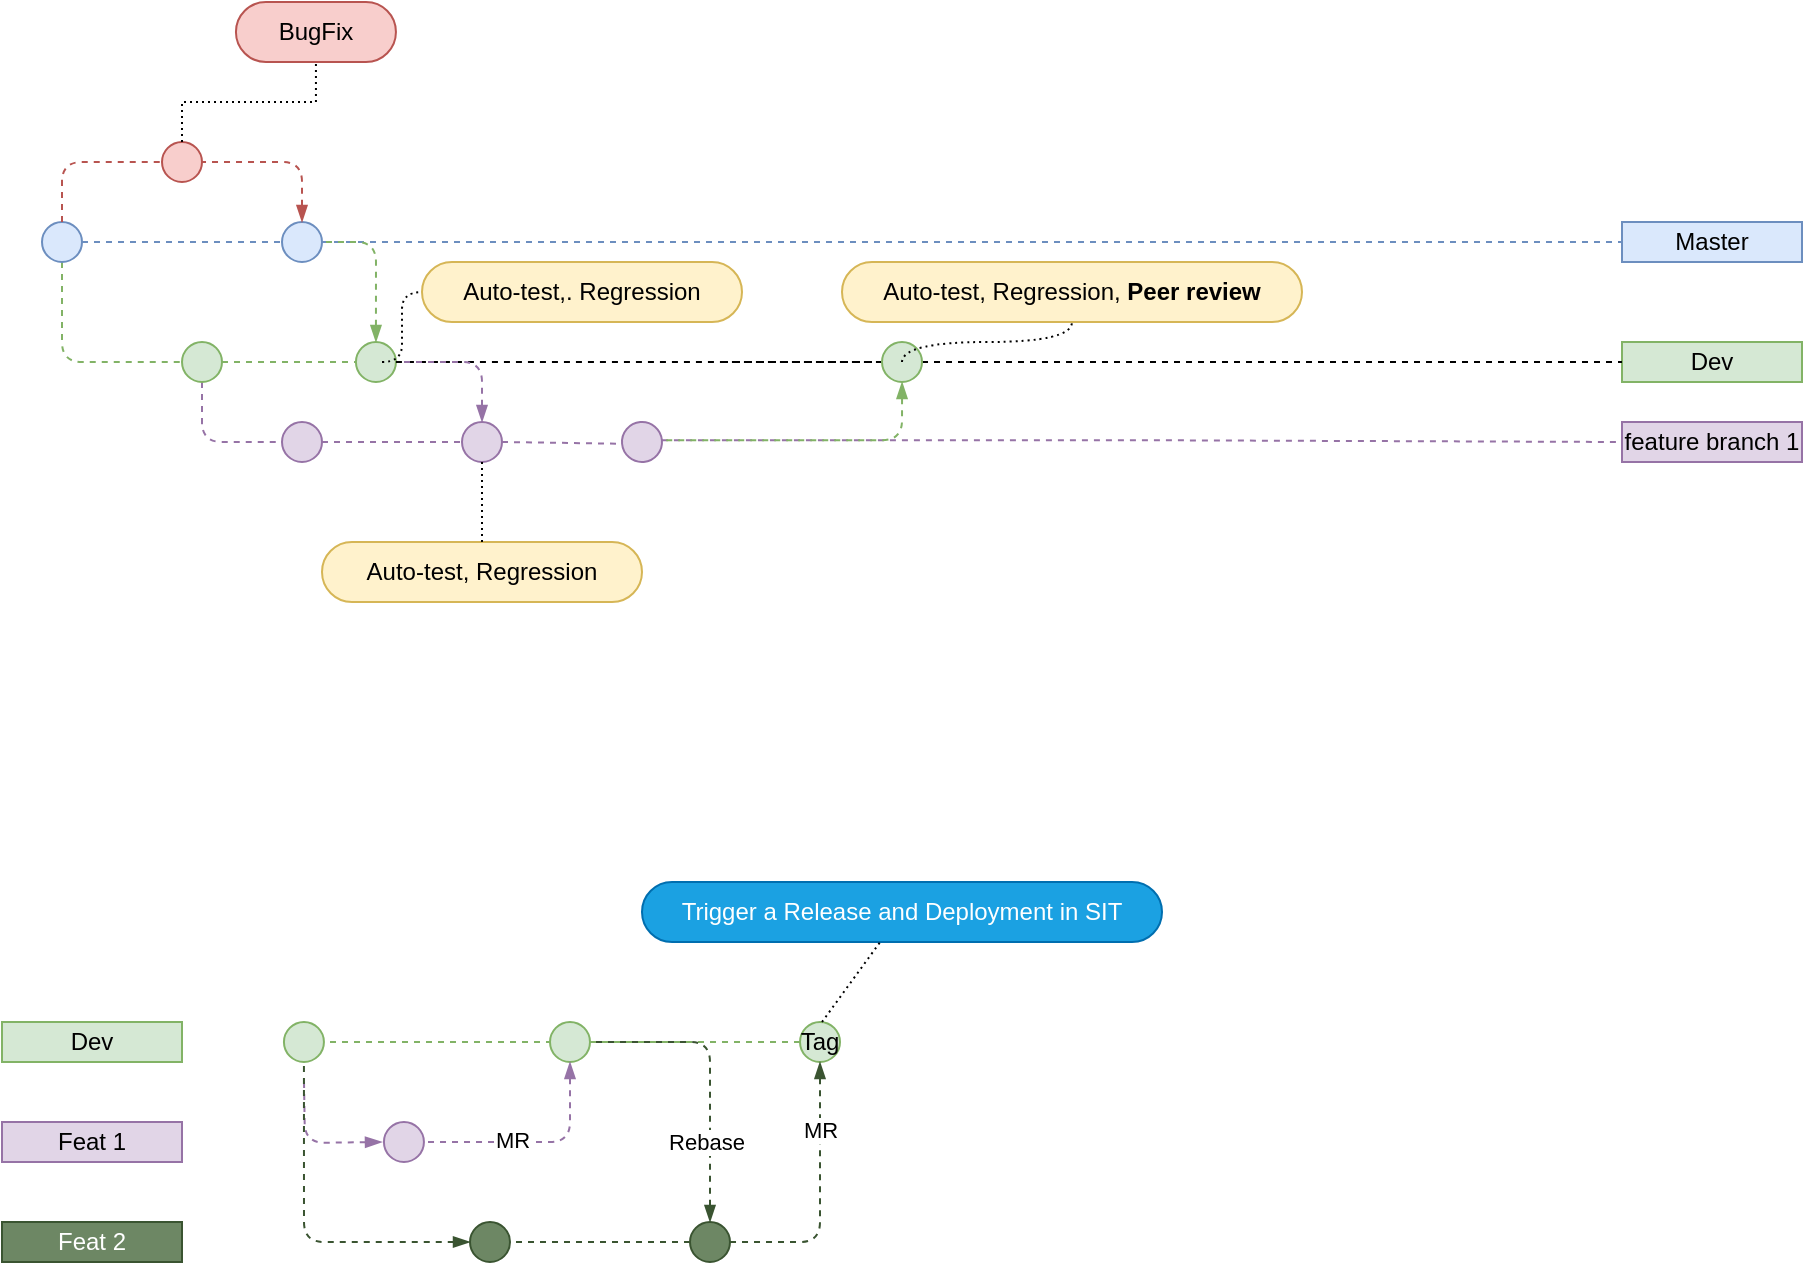 <mxfile version="23.1.2" type="github">
  <diagram id="yPxyJZ8AM_hMuL3Unpa9" name="gitflow">
    <mxGraphModel dx="1050" dy="653" grid="1" gridSize="10" guides="1" tooltips="1" connect="1" arrows="1" fold="1" page="1" pageScale="1" pageWidth="850" pageHeight="1100" math="0" shadow="0">
      <root>
        <mxCell id="0" />
        <mxCell id="1" parent="0" />
        <mxCell id="3" value="" style="endArrow=none;dashed=1;html=1;fillColor=#dae8fc;strokeColor=#6c8ebf;" parent="1" source="UCdTi1GnOte8o6L_Yfmx-185" target="7" edge="1">
          <mxGeometry width="50" height="50" relative="1" as="geometry">
            <mxPoint x="750" y="180" as="sourcePoint" />
            <mxPoint x="730" y="180" as="targetPoint" />
          </mxGeometry>
        </mxCell>
        <mxCell id="22" style="edgeStyle=orthogonalEdgeStyle;rounded=1;orthogonalLoop=1;jettySize=auto;html=1;dashed=1;endArrow=none;endFill=0;fillColor=#d5e8d4;strokeColor=#82b366;" parent="1" source="4" target="21" edge="1">
          <mxGeometry relative="1" as="geometry">
            <Array as="points">
              <mxPoint x="50" y="240" />
            </Array>
          </mxGeometry>
        </mxCell>
        <mxCell id="4" value="" style="ellipse;whiteSpace=wrap;html=1;aspect=fixed;fillColor=#dae8fc;strokeColor=#6c8ebf;fontStyle=1;labelPosition=center;verticalLabelPosition=top;align=center;verticalAlign=bottom;fontColor=#0066CC;" parent="1" vertex="1">
          <mxGeometry x="40" y="170" width="20" height="20" as="geometry" />
        </mxCell>
        <mxCell id="7" value="Master" style="text;html=1;strokeColor=#6c8ebf;fillColor=#dae8fc;align=center;verticalAlign=middle;whiteSpace=wrap;rounded=0;" parent="1" vertex="1">
          <mxGeometry x="830" y="170" width="90" height="20" as="geometry" />
        </mxCell>
        <mxCell id="73" style="edgeStyle=orthogonalEdgeStyle;rounded=1;orthogonalLoop=1;jettySize=auto;html=1;dashed=1;endArrow=none;endFill=0;fontSize=10;fontColor=#FFB570;fillColor=#e1d5e7;strokeColor=#9673a6;" parent="1" source="21" target="51" edge="1">
          <mxGeometry relative="1" as="geometry">
            <Array as="points">
              <mxPoint x="120" y="250" />
            </Array>
          </mxGeometry>
        </mxCell>
        <mxCell id="21" value="" style="ellipse;whiteSpace=wrap;html=1;aspect=fixed;fillColor=#d5e8d4;strokeColor=#82b366;" parent="1" vertex="1">
          <mxGeometry x="110" y="230" width="20" height="20" as="geometry" />
        </mxCell>
        <mxCell id="24" value="Dev" style="text;html=1;strokeColor=#82b366;fillColor=#d5e8d4;align=center;verticalAlign=middle;whiteSpace=wrap;rounded=0;" parent="1" vertex="1">
          <mxGeometry x="830" y="230" width="90" height="20" as="geometry" />
        </mxCell>
        <mxCell id="25" value="" style="ellipse;whiteSpace=wrap;html=1;aspect=fixed;fillColor=#d5e8d4;strokeColor=#82b366;" parent="1" vertex="1">
          <mxGeometry x="196.97" y="230" width="20" height="20" as="geometry" />
        </mxCell>
        <mxCell id="26" style="edgeStyle=orthogonalEdgeStyle;rounded=1;orthogonalLoop=1;jettySize=auto;html=1;dashed=1;endArrow=none;endFill=0;fillColor=#d5e8d4;strokeColor=#82b366;" parent="1" source="21" target="25" edge="1">
          <mxGeometry relative="1" as="geometry">
            <mxPoint x="710" y="240" as="targetPoint" />
            <mxPoint x="140" y="240" as="sourcePoint" />
          </mxGeometry>
        </mxCell>
        <mxCell id="35" value="" style="endArrow=none;dashed=1;html=1;fillColor=#dae8fc;strokeColor=#6c8ebf;entryX=0;entryY=0.5;entryDx=0;entryDy=0;" parent="1" source="4" target="UCdTi1GnOte8o6L_Yfmx-185" edge="1">
          <mxGeometry width="50" height="50" relative="1" as="geometry">
            <mxPoint x="60.0" y="180" as="sourcePoint" />
            <mxPoint x="700" y="180" as="targetPoint" />
            <Array as="points" />
          </mxGeometry>
        </mxCell>
        <mxCell id="74" style="edgeStyle=orthogonalEdgeStyle;rounded=1;orthogonalLoop=1;jettySize=auto;html=1;dashed=1;endArrow=none;endFill=0;fontSize=10;fontColor=#FFB570;fillColor=#e1d5e7;strokeColor=#9673a6;" parent="1" source="51" target="52" edge="1">
          <mxGeometry relative="1" as="geometry" />
        </mxCell>
        <mxCell id="52" value="" style="ellipse;whiteSpace=wrap;html=1;aspect=fixed;fontSize=10;fillColor=#e1d5e7;strokeColor=#9673a6;" parent="1" vertex="1">
          <mxGeometry x="250.0" y="270" width="20" height="20" as="geometry" />
        </mxCell>
        <mxCell id="85" value="feature branch 1" style="text;html=1;strokeColor=#9673a6;fillColor=#e1d5e7;align=center;verticalAlign=middle;whiteSpace=wrap;rounded=0;" parent="1" vertex="1">
          <mxGeometry x="830" y="270" width="90" height="20" as="geometry" />
        </mxCell>
        <mxCell id="167" style="edgeStyle=orthogonalEdgeStyle;rounded=1;orthogonalLoop=1;jettySize=auto;html=1;dashed=1;endArrow=none;endFill=0;fontSize=12;fontColor=#FFB570;fillColor=#e1d5e7;strokeColor=#9673a6;exitX=1;exitY=0.5;exitDx=0;exitDy=0;" parent="1" source="UCdTi1GnOte8o6L_Yfmx-217" target="85" edge="1">
          <mxGeometry relative="1" as="geometry">
            <mxPoint x="725" y="320" as="sourcePoint" />
          </mxGeometry>
        </mxCell>
        <mxCell id="51" value="" style="ellipse;whiteSpace=wrap;html=1;aspect=fixed;fontSize=10;fillColor=#e1d5e7;strokeColor=#9673a6;" parent="1" vertex="1">
          <mxGeometry x="160" y="270" width="20" height="20" as="geometry" />
        </mxCell>
        <mxCell id="UCdTi1GnOte8o6L_Yfmx-180" value="" style="ellipse;whiteSpace=wrap;html=1;aspect=fixed;fillColor=#f8cecc;strokeColor=#b85450;" vertex="1" parent="1">
          <mxGeometry x="100" y="130" width="20" height="20" as="geometry" />
        </mxCell>
        <mxCell id="UCdTi1GnOte8o6L_Yfmx-185" value="" style="ellipse;whiteSpace=wrap;html=1;aspect=fixed;fillColor=#dae8fc;strokeColor=#6c8ebf;fontStyle=1;labelPosition=center;verticalLabelPosition=top;align=center;verticalAlign=bottom;fontColor=#0066CC;" vertex="1" parent="1">
          <mxGeometry x="160" y="170" width="20" height="20" as="geometry" />
        </mxCell>
        <mxCell id="UCdTi1GnOte8o6L_Yfmx-197" value="" style="endArrow=none;dashed=1;html=1;rounded=0;entryX=0;entryY=0.5;entryDx=0;entryDy=0;exitX=1;exitY=0.5;exitDx=0;exitDy=0;" edge="1" parent="1" source="25" target="UCdTi1GnOte8o6L_Yfmx-196">
          <mxGeometry width="50" height="50" relative="1" as="geometry">
            <mxPoint x="230" y="240" as="sourcePoint" />
            <mxPoint x="330" y="240" as="targetPoint" />
          </mxGeometry>
        </mxCell>
        <mxCell id="UCdTi1GnOte8o6L_Yfmx-198" value="" style="endArrow=none;dashed=1;html=1;rounded=1;exitX=0.5;exitY=1;exitDx=0;exitDy=0;edgeStyle=orthogonalEdgeStyle;elbow=vertical;curved=0;fillColor=#d5e8d4;strokeColor=#82b366;startArrow=blockThin;startFill=1;entryX=1;entryY=0.5;entryDx=0;entryDy=0;" edge="1" parent="1">
          <mxGeometry width="50" height="50" relative="1" as="geometry">
            <mxPoint x="470.04" y="250" as="sourcePoint" />
            <mxPoint x="350.002" y="279.128" as="targetPoint" />
            <Array as="points">
              <mxPoint x="470" y="279" />
            </Array>
          </mxGeometry>
        </mxCell>
        <mxCell id="UCdTi1GnOte8o6L_Yfmx-203" value="" style="endArrow=none;dashed=1;html=1;rounded=0;elbow=vertical;" edge="1" parent="1" source="UCdTi1GnOte8o6L_Yfmx-196" target="24">
          <mxGeometry width="50" height="50" relative="1" as="geometry">
            <mxPoint x="380" y="240" as="sourcePoint" />
            <mxPoint x="430" y="190" as="targetPoint" />
          </mxGeometry>
        </mxCell>
        <mxCell id="UCdTi1GnOte8o6L_Yfmx-204" value="BugFix" style="whiteSpace=wrap;html=1;rounded=1;arcSize=50;align=center;verticalAlign=middle;strokeWidth=1;autosize=1;spacing=4;treeFolding=1;treeMoving=1;newEdgeStyle={&quot;edgeStyle&quot;:&quot;entityRelationEdgeStyle&quot;,&quot;startArrow&quot;:&quot;none&quot;,&quot;endArrow&quot;:&quot;none&quot;,&quot;segment&quot;:10,&quot;curved&quot;:1,&quot;sourcePerimeterSpacing&quot;:0,&quot;targetPerimeterSpacing&quot;:0};fillColor=#f8cecc;strokeColor=#b85450;" vertex="1" parent="1">
          <mxGeometry x="136.97" y="60" width="80" height="30" as="geometry" />
        </mxCell>
        <mxCell id="UCdTi1GnOte8o6L_Yfmx-205" value="" style="edgeStyle=elbowEdgeStyle;startArrow=none;endArrow=none;segment=10;sourcePerimeterSpacing=0;targetPerimeterSpacing=0;rounded=0;dashed=1;dashPattern=1 2;elbow=vertical;" edge="1" target="UCdTi1GnOte8o6L_Yfmx-204" parent="1">
          <mxGeometry relative="1" as="geometry">
            <mxPoint x="110" y="130" as="sourcePoint" />
          </mxGeometry>
        </mxCell>
        <mxCell id="UCdTi1GnOte8o6L_Yfmx-207" value="Auto-test,. Regression" style="whiteSpace=wrap;html=1;rounded=1;arcSize=50;align=center;verticalAlign=middle;strokeWidth=1;autosize=1;spacing=4;treeFolding=1;treeMoving=1;newEdgeStyle={&quot;edgeStyle&quot;:&quot;entityRelationEdgeStyle&quot;,&quot;startArrow&quot;:&quot;none&quot;,&quot;endArrow&quot;:&quot;none&quot;,&quot;segment&quot;:10,&quot;curved&quot;:1,&quot;sourcePerimeterSpacing&quot;:0,&quot;targetPerimeterSpacing&quot;:0};fillColor=#fff2cc;strokeColor=#d6b656;" vertex="1" parent="1">
          <mxGeometry x="230" y="190" width="160" height="30" as="geometry" />
        </mxCell>
        <mxCell id="UCdTi1GnOte8o6L_Yfmx-208" value="" style="edgeStyle=entityRelationEdgeStyle;startArrow=none;endArrow=none;segment=10;curved=1;sourcePerimeterSpacing=0;targetPerimeterSpacing=0;rounded=0;elbow=vertical;dashed=1;dashPattern=1 2;" edge="1" target="UCdTi1GnOte8o6L_Yfmx-207" parent="1">
          <mxGeometry relative="1" as="geometry">
            <mxPoint x="210" y="240" as="sourcePoint" />
          </mxGeometry>
        </mxCell>
        <mxCell id="UCdTi1GnOte8o6L_Yfmx-209" value="Auto-test, Regression" style="whiteSpace=wrap;html=1;rounded=1;arcSize=50;align=center;verticalAlign=middle;strokeWidth=1;autosize=1;spacing=4;treeFolding=1;treeMoving=1;newEdgeStyle={&quot;edgeStyle&quot;:&quot;entityRelationEdgeStyle&quot;,&quot;startArrow&quot;:&quot;none&quot;,&quot;endArrow&quot;:&quot;none&quot;,&quot;segment&quot;:10,&quot;curved&quot;:1,&quot;sourcePerimeterSpacing&quot;:0,&quot;targetPerimeterSpacing&quot;:0};fillColor=#fff2cc;strokeColor=#d6b656;" vertex="1" parent="1">
          <mxGeometry x="180" y="330" width="160" height="30" as="geometry" />
        </mxCell>
        <mxCell id="UCdTi1GnOte8o6L_Yfmx-210" value="" style="startArrow=none;endArrow=none;segment=10;sourcePerimeterSpacing=0;targetPerimeterSpacing=0;rounded=1;elbow=vertical;dashed=1;dashPattern=1 2;" edge="1" target="UCdTi1GnOte8o6L_Yfmx-209" parent="1">
          <mxGeometry relative="1" as="geometry">
            <mxPoint x="260" y="290" as="sourcePoint" />
          </mxGeometry>
        </mxCell>
        <mxCell id="UCdTi1GnOte8o6L_Yfmx-213" value="" style="endArrow=none;dashed=1;html=1;rounded=1;elbow=vertical;entryX=0;entryY=0.5;entryDx=0;entryDy=0;edgeStyle=orthogonalEdgeStyle;curved=0;fillColor=#f8cecc;strokeColor=#b85450;" edge="1" parent="1" target="UCdTi1GnOte8o6L_Yfmx-180">
          <mxGeometry width="50" height="50" relative="1" as="geometry">
            <mxPoint x="50" y="170" as="sourcePoint" />
            <mxPoint x="100" y="120" as="targetPoint" />
            <Array as="points">
              <mxPoint x="50" y="140" />
            </Array>
          </mxGeometry>
        </mxCell>
        <mxCell id="UCdTi1GnOte8o6L_Yfmx-214" value="" style="endArrow=none;dashed=1;html=1;rounded=1;elbow=vertical;entryX=1;entryY=0.5;entryDx=0;entryDy=0;exitX=0.5;exitY=0;exitDx=0;exitDy=0;edgeStyle=orthogonalEdgeStyle;curved=0;fillColor=#f8cecc;strokeColor=#b85450;startArrow=blockThin;startFill=1;" edge="1" parent="1" source="UCdTi1GnOte8o6L_Yfmx-185" target="UCdTi1GnOte8o6L_Yfmx-180">
          <mxGeometry width="50" height="50" relative="1" as="geometry">
            <mxPoint x="190" y="140" as="sourcePoint" />
            <mxPoint x="240" y="170" as="targetPoint" />
          </mxGeometry>
        </mxCell>
        <mxCell id="UCdTi1GnOte8o6L_Yfmx-215" value="" style="endArrow=none;dashed=1;html=1;rounded=1;elbow=vertical;startArrow=blockThin;startFill=1;exitX=0.5;exitY=0;exitDx=0;exitDy=0;entryX=1;entryY=0.5;entryDx=0;entryDy=0;edgeStyle=orthogonalEdgeStyle;curved=0;fillColor=#d5e8d4;strokeColor=#82b366;" edge="1" parent="1" source="25" target="UCdTi1GnOte8o6L_Yfmx-185">
          <mxGeometry width="50" height="50" relative="1" as="geometry">
            <mxPoint x="170" y="240" as="sourcePoint" />
            <mxPoint x="180" y="190" as="targetPoint" />
          </mxGeometry>
        </mxCell>
        <mxCell id="UCdTi1GnOte8o6L_Yfmx-216" value="" style="endArrow=none;dashed=1;html=1;rounded=1;elbow=vertical;edgeStyle=orthogonalEdgeStyle;curved=0;startArrow=blockThin;startFill=1;fillColor=#e1d5e7;strokeColor=#9673a6;" edge="1" parent="1">
          <mxGeometry width="50" height="50" relative="1" as="geometry">
            <mxPoint x="260" y="270" as="sourcePoint" />
            <mxPoint x="220" y="240" as="targetPoint" />
            <Array as="points">
              <mxPoint x="260" y="240" />
            </Array>
          </mxGeometry>
        </mxCell>
        <mxCell id="UCdTi1GnOte8o6L_Yfmx-217" value="" style="ellipse;whiteSpace=wrap;html=1;aspect=fixed;fontSize=10;fillColor=#e1d5e7;strokeColor=#9673a6;rotation=-5;" vertex="1" parent="1">
          <mxGeometry x="330" y="270" width="20" height="20" as="geometry" />
        </mxCell>
        <mxCell id="UCdTi1GnOte8o6L_Yfmx-218" value="" style="endArrow=none;dashed=1;html=1;rounded=0;elbow=vertical;" edge="1" parent="1" target="UCdTi1GnOte8o6L_Yfmx-196">
          <mxGeometry width="50" height="50" relative="1" as="geometry">
            <mxPoint x="380" y="240" as="sourcePoint" />
            <mxPoint x="830" y="240" as="targetPoint" />
          </mxGeometry>
        </mxCell>
        <mxCell id="UCdTi1GnOte8o6L_Yfmx-196" value="" style="ellipse;whiteSpace=wrap;html=1;aspect=fixed;fillColor=#d5e8d4;strokeColor=#82b366;" vertex="1" parent="1">
          <mxGeometry x="460" y="230" width="20" height="20" as="geometry" />
        </mxCell>
        <mxCell id="UCdTi1GnOte8o6L_Yfmx-221" value="" style="endArrow=none;dashed=1;html=1;rounded=0;elbow=vertical;entryX=0;entryY=0.5;entryDx=0;entryDy=0;fillColor=#e1d5e7;strokeColor=#9673a6;" edge="1" parent="1" target="UCdTi1GnOte8o6L_Yfmx-217">
          <mxGeometry width="50" height="50" relative="1" as="geometry">
            <mxPoint x="270" y="280" as="sourcePoint" />
            <mxPoint x="320" y="230" as="targetPoint" />
          </mxGeometry>
        </mxCell>
        <mxCell id="UCdTi1GnOte8o6L_Yfmx-223" value="Auto-test, Regression, &lt;b&gt;Peer review&lt;/b&gt;" style="whiteSpace=wrap;html=1;rounded=1;arcSize=50;align=center;verticalAlign=middle;strokeWidth=1;autosize=1;spacing=4;treeFolding=1;treeMoving=1;newEdgeStyle={&quot;edgeStyle&quot;:&quot;entityRelationEdgeStyle&quot;,&quot;startArrow&quot;:&quot;none&quot;,&quot;endArrow&quot;:&quot;none&quot;,&quot;segment&quot;:10,&quot;curved&quot;:1,&quot;sourcePerimeterSpacing&quot;:0,&quot;targetPerimeterSpacing&quot;:0};fillColor=#fff2cc;strokeColor=#d6b656;" vertex="1" parent="1">
          <mxGeometry x="440" y="190" width="230" height="30" as="geometry" />
        </mxCell>
        <mxCell id="UCdTi1GnOte8o6L_Yfmx-224" value="" style="edgeStyle=orthogonalEdgeStyle;startArrow=none;endArrow=none;segment=10;curved=1;sourcePerimeterSpacing=0;targetPerimeterSpacing=0;rounded=0;elbow=vertical;dashed=1;dashPattern=1 2;entryX=0.5;entryY=1;entryDx=0;entryDy=0;" edge="1" target="UCdTi1GnOte8o6L_Yfmx-223" parent="1">
          <mxGeometry relative="1" as="geometry">
            <mxPoint x="470" y="240" as="sourcePoint" />
          </mxGeometry>
        </mxCell>
        <mxCell id="UCdTi1GnOte8o6L_Yfmx-227" value="" style="ellipse;whiteSpace=wrap;html=1;aspect=fixed;fillColor=#d5e8d4;strokeColor=#82b366;" vertex="1" parent="1">
          <mxGeometry x="160.97" y="570" width="20" height="20" as="geometry" />
        </mxCell>
        <mxCell id="UCdTi1GnOte8o6L_Yfmx-231" value="" style="ellipse;whiteSpace=wrap;html=1;aspect=fixed;fontSize=10;fillColor=#e1d5e7;strokeColor=#9673a6;" vertex="1" parent="1">
          <mxGeometry x="210.97" y="620" width="20" height="20" as="geometry" />
        </mxCell>
        <mxCell id="UCdTi1GnOte8o6L_Yfmx-233" style="rounded=1;orthogonalLoop=1;jettySize=auto;html=1;dashed=1;endArrow=none;endFill=0;fontSize=10;fontColor=#FFB570;fillColor=#e1d5e7;strokeColor=#9673a6;edgeStyle=orthogonalEdgeStyle;startArrow=blockThin;startFill=1;" edge="1" parent="1">
          <mxGeometry relative="1" as="geometry">
            <mxPoint x="210" y="630" as="sourcePoint" />
            <mxPoint x="171" y="600" as="targetPoint" />
          </mxGeometry>
        </mxCell>
        <mxCell id="UCdTi1GnOte8o6L_Yfmx-236" value="" style="ellipse;whiteSpace=wrap;html=1;aspect=fixed;fillColor=#d5e8d4;strokeColor=#82b366;" vertex="1" parent="1">
          <mxGeometry x="294" y="570" width="20" height="20" as="geometry" />
        </mxCell>
        <mxCell id="UCdTi1GnOte8o6L_Yfmx-237" value="Tag" style="ellipse;whiteSpace=wrap;html=1;aspect=fixed;fillColor=#d5e8d4;strokeColor=#82b366;verticalAlign=middle;horizontal=1;" vertex="1" parent="1">
          <mxGeometry x="419" y="570" width="20" height="20" as="geometry" />
        </mxCell>
        <mxCell id="UCdTi1GnOte8o6L_Yfmx-238" value="" style="endArrow=none;dashed=1;html=1;rounded=0;elbow=vertical;entryX=0;entryY=0.5;entryDx=0;entryDy=0;fillColor=#d5e8d4;strokeColor=#82b366;" edge="1" parent="1" target="UCdTi1GnOte8o6L_Yfmx-236">
          <mxGeometry width="50" height="50" relative="1" as="geometry">
            <mxPoint x="184" y="580" as="sourcePoint" />
            <mxPoint x="234" y="530" as="targetPoint" />
          </mxGeometry>
        </mxCell>
        <mxCell id="UCdTi1GnOte8o6L_Yfmx-239" value="" style="endArrow=none;dashed=1;html=1;rounded=0;elbow=vertical;entryX=0;entryY=0.5;entryDx=0;entryDy=0;fillColor=#d5e8d4;strokeColor=#82b366;" edge="1" parent="1" target="UCdTi1GnOte8o6L_Yfmx-237">
          <mxGeometry width="50" height="50" relative="1" as="geometry">
            <mxPoint x="314" y="580" as="sourcePoint" />
            <mxPoint x="364" y="530" as="targetPoint" />
          </mxGeometry>
        </mxCell>
        <mxCell id="UCdTi1GnOte8o6L_Yfmx-241" value="" style="endArrow=none;dashed=1;html=1;rounded=1;elbow=vertical;entryX=1;entryY=0.5;entryDx=0;entryDy=0;exitX=0.5;exitY=1;exitDx=0;exitDy=0;startArrow=blockThin;startFill=1;edgeStyle=orthogonalEdgeStyle;curved=0;fillColor=#e1d5e7;strokeColor=#9673a6;" edge="1" parent="1" source="UCdTi1GnOte8o6L_Yfmx-236" target="UCdTi1GnOte8o6L_Yfmx-231">
          <mxGeometry width="50" height="50" relative="1" as="geometry">
            <mxPoint x="304" y="650" as="sourcePoint" />
            <mxPoint x="354" y="600" as="targetPoint" />
          </mxGeometry>
        </mxCell>
        <mxCell id="UCdTi1GnOte8o6L_Yfmx-252" value="MR" style="edgeLabel;html=1;align=center;verticalAlign=middle;resizable=0;points=[];" vertex="1" connectable="0" parent="UCdTi1GnOte8o6L_Yfmx-241">
          <mxGeometry x="0.232" y="-1" relative="1" as="geometry">
            <mxPoint as="offset" />
          </mxGeometry>
        </mxCell>
        <mxCell id="UCdTi1GnOte8o6L_Yfmx-242" value="" style="ellipse;whiteSpace=wrap;html=1;aspect=fixed;fontSize=10;fillColor=#6d8764;strokeColor=#3A5431;fontColor=#ffffff;" vertex="1" parent="1">
          <mxGeometry x="254" y="670" width="20" height="20" as="geometry" />
        </mxCell>
        <mxCell id="UCdTi1GnOte8o6L_Yfmx-243" value="" style="endArrow=none;dashed=1;html=1;rounded=1;elbow=vertical;exitX=0;exitY=0.5;exitDx=0;exitDy=0;entryX=0.5;entryY=1;entryDx=0;entryDy=0;edgeStyle=orthogonalEdgeStyle;curved=0;startArrow=blockThin;startFill=1;fillColor=#6d8764;strokeColor=#3A5431;" edge="1" parent="1" source="UCdTi1GnOte8o6L_Yfmx-242" target="UCdTi1GnOte8o6L_Yfmx-227">
          <mxGeometry width="50" height="50" relative="1" as="geometry">
            <mxPoint x="464" y="740" as="sourcePoint" />
            <mxPoint x="514" y="690" as="targetPoint" />
          </mxGeometry>
        </mxCell>
        <mxCell id="UCdTi1GnOte8o6L_Yfmx-244" value="" style="ellipse;whiteSpace=wrap;html=1;aspect=fixed;fontSize=10;fillColor=#6d8764;strokeColor=#3A5431;fontColor=#ffffff;" vertex="1" parent="1">
          <mxGeometry x="364" y="670" width="20" height="20" as="geometry" />
        </mxCell>
        <mxCell id="UCdTi1GnOte8o6L_Yfmx-245" value="" style="endArrow=none;dashed=1;html=1;rounded=1;elbow=vertical;startArrow=blockThin;startFill=1;exitX=0.5;exitY=0;exitDx=0;exitDy=0;edgeStyle=orthogonalEdgeStyle;entryX=1;entryY=0.5;entryDx=0;entryDy=0;fillColor=#6d8764;strokeColor=#3A5431;" edge="1" parent="1" source="UCdTi1GnOte8o6L_Yfmx-244" target="UCdTi1GnOte8o6L_Yfmx-236">
          <mxGeometry width="50" height="50" relative="1" as="geometry">
            <mxPoint x="383.991" y="669.999" as="sourcePoint" />
            <mxPoint x="344" y="590" as="targetPoint" />
          </mxGeometry>
        </mxCell>
        <mxCell id="UCdTi1GnOte8o6L_Yfmx-253" value="Rebase" style="edgeLabel;html=1;align=center;verticalAlign=middle;resizable=0;points=[];" vertex="1" connectable="0" parent="UCdTi1GnOte8o6L_Yfmx-245">
          <mxGeometry x="-0.467" y="2" relative="1" as="geometry">
            <mxPoint as="offset" />
          </mxGeometry>
        </mxCell>
        <mxCell id="UCdTi1GnOte8o6L_Yfmx-246" value="" style="endArrow=none;dashed=1;html=1;rounded=0;elbow=vertical;entryX=1;entryY=0.5;entryDx=0;entryDy=0;exitX=0;exitY=0.5;exitDx=0;exitDy=0;fillColor=#6d8764;strokeColor=#3A5431;" edge="1" parent="1" source="UCdTi1GnOte8o6L_Yfmx-244" target="UCdTi1GnOte8o6L_Yfmx-242">
          <mxGeometry width="50" height="50" relative="1" as="geometry">
            <mxPoint x="304" y="750" as="sourcePoint" />
            <mxPoint x="354" y="700" as="targetPoint" />
          </mxGeometry>
        </mxCell>
        <mxCell id="UCdTi1GnOte8o6L_Yfmx-247" value="" style="endArrow=none;dashed=1;html=1;rounded=1;elbow=vertical;exitX=0.5;exitY=1;exitDx=0;exitDy=0;entryX=1;entryY=0.5;entryDx=0;entryDy=0;edgeStyle=orthogonalEdgeStyle;curved=0;startArrow=blockThin;startFill=1;fillColor=#6d8764;strokeColor=#3A5431;" edge="1" parent="1" source="UCdTi1GnOte8o6L_Yfmx-237" target="UCdTi1GnOte8o6L_Yfmx-244">
          <mxGeometry width="50" height="50" relative="1" as="geometry">
            <mxPoint x="464" y="740" as="sourcePoint" />
            <mxPoint x="514" y="690" as="targetPoint" />
          </mxGeometry>
        </mxCell>
        <mxCell id="UCdTi1GnOte8o6L_Yfmx-254" value="MR" style="edgeLabel;html=1;align=center;verticalAlign=middle;resizable=0;points=[];" vertex="1" connectable="0" parent="UCdTi1GnOte8o6L_Yfmx-247">
          <mxGeometry x="-0.496" relative="1" as="geometry">
            <mxPoint as="offset" />
          </mxGeometry>
        </mxCell>
        <mxCell id="UCdTi1GnOte8o6L_Yfmx-250" value="Dev" style="text;html=1;strokeColor=#82b366;fillColor=#d5e8d4;align=center;verticalAlign=middle;whiteSpace=wrap;rounded=0;" vertex="1" parent="1">
          <mxGeometry x="20" y="570" width="90" height="20" as="geometry" />
        </mxCell>
        <mxCell id="UCdTi1GnOte8o6L_Yfmx-255" value="Feat 1" style="text;html=1;strokeColor=#9673a6;fillColor=#e1d5e7;align=center;verticalAlign=middle;whiteSpace=wrap;rounded=0;" vertex="1" parent="1">
          <mxGeometry x="20" y="620" width="90" height="20" as="geometry" />
        </mxCell>
        <mxCell id="UCdTi1GnOte8o6L_Yfmx-256" value="Feat 2" style="text;html=1;strokeColor=#3A5431;fillColor=#6d8764;align=center;verticalAlign=middle;whiteSpace=wrap;rounded=0;fontColor=#ffffff;" vertex="1" parent="1">
          <mxGeometry x="20" y="670" width="90" height="20" as="geometry" />
        </mxCell>
        <mxCell id="UCdTi1GnOte8o6L_Yfmx-261" value="Trigger a Release and Deployment in SIT" style="whiteSpace=wrap;html=1;rounded=1;arcSize=50;align=center;verticalAlign=middle;strokeWidth=1;autosize=1;spacing=4;treeFolding=1;treeMoving=1;newEdgeStyle={&quot;edgeStyle&quot;:&quot;entityRelationEdgeStyle&quot;,&quot;startArrow&quot;:&quot;none&quot;,&quot;endArrow&quot;:&quot;none&quot;,&quot;segment&quot;:10,&quot;curved&quot;:1,&quot;sourcePerimeterSpacing&quot;:0,&quot;targetPerimeterSpacing&quot;:0};fillColor=#1ba1e2;fontColor=#ffffff;strokeColor=#006EAF;" vertex="1" parent="1">
          <mxGeometry x="340" y="500" width="260" height="30" as="geometry" />
        </mxCell>
        <mxCell id="UCdTi1GnOte8o6L_Yfmx-262" value="" style="startArrow=none;endArrow=none;segment=10;sourcePerimeterSpacing=0;targetPerimeterSpacing=0;rounded=0;elbow=vertical;dashed=1;dashPattern=1 2;" edge="1" target="UCdTi1GnOte8o6L_Yfmx-261" parent="1">
          <mxGeometry relative="1" as="geometry">
            <mxPoint x="430" y="570" as="sourcePoint" />
          </mxGeometry>
        </mxCell>
      </root>
    </mxGraphModel>
  </diagram>
</mxfile>
